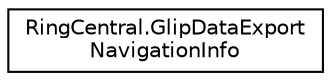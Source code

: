 digraph "Graphical Class Hierarchy"
{
 // LATEX_PDF_SIZE
  edge [fontname="Helvetica",fontsize="10",labelfontname="Helvetica",labelfontsize="10"];
  node [fontname="Helvetica",fontsize="10",shape=record];
  rankdir="LR";
  Node0 [label="RingCentral.GlipDataExport\lNavigationInfo",height=0.2,width=0.4,color="black", fillcolor="white", style="filled",URL="$classRingCentral_1_1GlipDataExportNavigationInfo.html",tooltip=" "];
}
